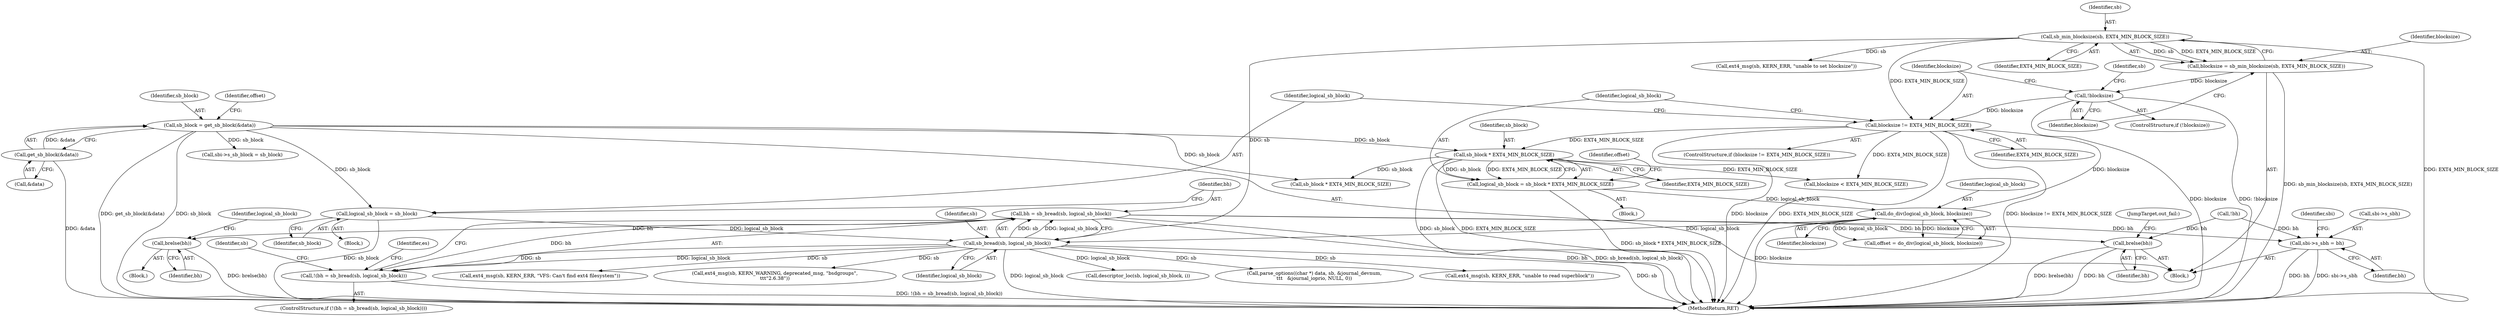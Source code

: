 digraph "0_linux_744692dc059845b2a3022119871846e74d4f6e11_16@API" {
"1000290" [label="(Call,bh = sb_bread(sb, logical_sb_block))"];
"1000292" [label="(Call,sb_bread(sb, logical_sb_block))"];
"1000256" [label="(Call,sb_min_blocksize(sb, EXT4_MIN_BLOCK_SIZE))"];
"1000285" [label="(Call,logical_sb_block = sb_block)"];
"1000129" [label="(Call,sb_block = get_sb_block(&data))"];
"1000131" [label="(Call,get_sb_block(&data))"];
"1000280" [label="(Call,do_div(logical_sb_block, blocksize))"];
"1000273" [label="(Call,logical_sb_block = sb_block * EXT4_MIN_BLOCK_SIZE)"];
"1000275" [label="(Call,sb_block * EXT4_MIN_BLOCK_SIZE)"];
"1000269" [label="(Call,blocksize != EXT4_MIN_BLOCK_SIZE)"];
"1000260" [label="(Call,!blocksize)"];
"1000254" [label="(Call,blocksize = sb_min_blocksize(sb, EXT4_MIN_BLOCK_SIZE))"];
"1000289" [label="(Call,!(bh = sb_bread(sb, logical_sb_block)))"];
"1000616" [label="(Call,brelse(bh))"];
"1000879" [label="(Call,sbi->s_sbh = bh)"];
"1002112" [label="(Call,brelse(bh))"];
"1000270" [label="(Identifier,blocksize)"];
"1000288" [label="(ControlStructure,if (!(bh = sb_bread(sb, logical_sb_block))))"];
"1001233" [label="(Call,descriptor_loc(sb, logical_sb_block, i))"];
"1000271" [label="(Identifier,EXT4_MIN_BLOCK_SIZE)"];
"1000137" [label="(Identifier,offset)"];
"1000634" [label="(Call,!bh)"];
"1000292" [label="(Call,sb_bread(sb, logical_sb_block))"];
"1000263" [label="(Call,ext4_msg(sb, KERN_ERR, \"unable to set blocksize\"))"];
"1000286" [label="(Identifier,logical_sb_block)"];
"1002114" [label="(JumpTarget,out_fail:)"];
"1000617" [label="(Identifier,bh)"];
"1000268" [label="(ControlStructure,if (blocksize != EXT4_MIN_BLOCK_SIZE))"];
"1000279" [label="(Identifier,offset)"];
"1002113" [label="(Identifier,bh)"];
"1002112" [label="(Call,brelse(bh))"];
"1000274" [label="(Identifier,logical_sb_block)"];
"1000260" [label="(Call,!blocksize)"];
"1000285" [label="(Call,logical_sb_block = sb_block)"];
"1000886" [label="(Identifier,sbi)"];
"1000273" [label="(Call,logical_sb_block = sb_block * EXT4_MIN_BLOCK_SIZE)"];
"1000513" [label="(Call,parse_options((char *) data, sb, &journal_devnum,\n\t\t\t   &journal_ioprio, NULL, 0))"];
"1000290" [label="(Call,bh = sb_bread(sb, logical_sb_block))"];
"1000620" [label="(Call,sb_block * EXT4_MIN_BLOCK_SIZE)"];
"1000130" [label="(Identifier,sb_block)"];
"1000272" [label="(Block,)"];
"1000883" [label="(Identifier,bh)"];
"1000275" [label="(Call,sb_block * EXT4_MIN_BLOCK_SIZE)"];
"1000132" [label="(Call,&data)"];
"1000289" [label="(Call,!(bh = sb_bread(sb, logical_sb_block)))"];
"1000120" [label="(Block,)"];
"1000297" [label="(Identifier,sb)"];
"1000880" [label="(Call,sbi->s_sbh)"];
"1000261" [label="(Identifier,blocksize)"];
"1000296" [label="(Call,ext4_msg(sb, KERN_ERR, \"unable to read superblock\"))"];
"1000281" [label="(Identifier,logical_sb_block)"];
"1000131" [label="(Call,get_sb_block(&data))"];
"1000220" [label="(Call,sbi->s_sb_block = sb_block)"];
"1000287" [label="(Identifier,sb_block)"];
"1000276" [label="(Identifier,sb_block)"];
"1000282" [label="(Identifier,blocksize)"];
"1000616" [label="(Call,brelse(bh))"];
"1000278" [label="(Call,offset = do_div(logical_sb_block, blocksize))"];
"1000302" [label="(Identifier,es)"];
"1000293" [label="(Identifier,sb)"];
"1000291" [label="(Identifier,bh)"];
"1000259" [label="(ControlStructure,if (!blocksize))"];
"1000277" [label="(Identifier,EXT4_MIN_BLOCK_SIZE)"];
"1000584" [label="(Call,blocksize < EXT4_MIN_BLOCK_SIZE)"];
"1000264" [label="(Identifier,sb)"];
"1000256" [label="(Call,sb_min_blocksize(sb, EXT4_MIN_BLOCK_SIZE))"];
"1000879" [label="(Call,sbi->s_sbh = bh)"];
"1000603" [label="(Block,)"];
"1000255" [label="(Identifier,blocksize)"];
"1001992" [label="(Call,ext4_msg(sb, KERN_ERR, \"VFS: Can't find ext4 filesystem\"))"];
"1000280" [label="(Call,do_div(logical_sb_block, blocksize))"];
"1000129" [label="(Call,sb_block = get_sb_block(&data))"];
"1000257" [label="(Identifier,sb)"];
"1000269" [label="(Call,blocksize != EXT4_MIN_BLOCK_SIZE)"];
"1000619" [label="(Identifier,logical_sb_block)"];
"1000254" [label="(Call,blocksize = sb_min_blocksize(sb, EXT4_MIN_BLOCK_SIZE))"];
"1000360" [label="(Call,ext4_msg(sb, KERN_WARNING, deprecated_msg, \"bsdgroups\",\n\t\t\t\"2.6.38\"))"];
"1000294" [label="(Identifier,logical_sb_block)"];
"1000284" [label="(Block,)"];
"1002129" [label="(MethodReturn,RET)"];
"1000258" [label="(Identifier,EXT4_MIN_BLOCK_SIZE)"];
"1000290" -> "1000289"  [label="AST: "];
"1000290" -> "1000292"  [label="CFG: "];
"1000291" -> "1000290"  [label="AST: "];
"1000292" -> "1000290"  [label="AST: "];
"1000289" -> "1000290"  [label="CFG: "];
"1000290" -> "1002129"  [label="DDG: bh"];
"1000290" -> "1002129"  [label="DDG: sb_bread(sb, logical_sb_block)"];
"1000290" -> "1000289"  [label="DDG: bh"];
"1000292" -> "1000290"  [label="DDG: sb"];
"1000292" -> "1000290"  [label="DDG: logical_sb_block"];
"1000290" -> "1000616"  [label="DDG: bh"];
"1000290" -> "1000879"  [label="DDG: bh"];
"1000290" -> "1002112"  [label="DDG: bh"];
"1000292" -> "1000294"  [label="CFG: "];
"1000293" -> "1000292"  [label="AST: "];
"1000294" -> "1000292"  [label="AST: "];
"1000292" -> "1002129"  [label="DDG: logical_sb_block"];
"1000292" -> "1002129"  [label="DDG: sb"];
"1000292" -> "1000289"  [label="DDG: sb"];
"1000292" -> "1000289"  [label="DDG: logical_sb_block"];
"1000256" -> "1000292"  [label="DDG: sb"];
"1000285" -> "1000292"  [label="DDG: logical_sb_block"];
"1000280" -> "1000292"  [label="DDG: logical_sb_block"];
"1000292" -> "1000296"  [label="DDG: sb"];
"1000292" -> "1000360"  [label="DDG: sb"];
"1000292" -> "1000513"  [label="DDG: sb"];
"1000292" -> "1001233"  [label="DDG: logical_sb_block"];
"1000292" -> "1001992"  [label="DDG: sb"];
"1000256" -> "1000254"  [label="AST: "];
"1000256" -> "1000258"  [label="CFG: "];
"1000257" -> "1000256"  [label="AST: "];
"1000258" -> "1000256"  [label="AST: "];
"1000254" -> "1000256"  [label="CFG: "];
"1000256" -> "1002129"  [label="DDG: EXT4_MIN_BLOCK_SIZE"];
"1000256" -> "1000254"  [label="DDG: sb"];
"1000256" -> "1000254"  [label="DDG: EXT4_MIN_BLOCK_SIZE"];
"1000256" -> "1000263"  [label="DDG: sb"];
"1000256" -> "1000269"  [label="DDG: EXT4_MIN_BLOCK_SIZE"];
"1000285" -> "1000284"  [label="AST: "];
"1000285" -> "1000287"  [label="CFG: "];
"1000286" -> "1000285"  [label="AST: "];
"1000287" -> "1000285"  [label="AST: "];
"1000291" -> "1000285"  [label="CFG: "];
"1000285" -> "1002129"  [label="DDG: sb_block"];
"1000129" -> "1000285"  [label="DDG: sb_block"];
"1000129" -> "1000120"  [label="AST: "];
"1000129" -> "1000131"  [label="CFG: "];
"1000130" -> "1000129"  [label="AST: "];
"1000131" -> "1000129"  [label="AST: "];
"1000137" -> "1000129"  [label="CFG: "];
"1000129" -> "1002129"  [label="DDG: sb_block"];
"1000129" -> "1002129"  [label="DDG: get_sb_block(&data)"];
"1000131" -> "1000129"  [label="DDG: &data"];
"1000129" -> "1000220"  [label="DDG: sb_block"];
"1000129" -> "1000275"  [label="DDG: sb_block"];
"1000129" -> "1000620"  [label="DDG: sb_block"];
"1000131" -> "1000132"  [label="CFG: "];
"1000132" -> "1000131"  [label="AST: "];
"1000131" -> "1002129"  [label="DDG: &data"];
"1000280" -> "1000278"  [label="AST: "];
"1000280" -> "1000282"  [label="CFG: "];
"1000281" -> "1000280"  [label="AST: "];
"1000282" -> "1000280"  [label="AST: "];
"1000278" -> "1000280"  [label="CFG: "];
"1000280" -> "1002129"  [label="DDG: blocksize"];
"1000280" -> "1000278"  [label="DDG: logical_sb_block"];
"1000280" -> "1000278"  [label="DDG: blocksize"];
"1000273" -> "1000280"  [label="DDG: logical_sb_block"];
"1000269" -> "1000280"  [label="DDG: blocksize"];
"1000273" -> "1000272"  [label="AST: "];
"1000273" -> "1000275"  [label="CFG: "];
"1000274" -> "1000273"  [label="AST: "];
"1000275" -> "1000273"  [label="AST: "];
"1000279" -> "1000273"  [label="CFG: "];
"1000273" -> "1002129"  [label="DDG: sb_block * EXT4_MIN_BLOCK_SIZE"];
"1000275" -> "1000273"  [label="DDG: sb_block"];
"1000275" -> "1000273"  [label="DDG: EXT4_MIN_BLOCK_SIZE"];
"1000275" -> "1000277"  [label="CFG: "];
"1000276" -> "1000275"  [label="AST: "];
"1000277" -> "1000275"  [label="AST: "];
"1000275" -> "1002129"  [label="DDG: sb_block"];
"1000275" -> "1002129"  [label="DDG: EXT4_MIN_BLOCK_SIZE"];
"1000269" -> "1000275"  [label="DDG: EXT4_MIN_BLOCK_SIZE"];
"1000275" -> "1000584"  [label="DDG: EXT4_MIN_BLOCK_SIZE"];
"1000275" -> "1000620"  [label="DDG: sb_block"];
"1000269" -> "1000268"  [label="AST: "];
"1000269" -> "1000271"  [label="CFG: "];
"1000270" -> "1000269"  [label="AST: "];
"1000271" -> "1000269"  [label="AST: "];
"1000274" -> "1000269"  [label="CFG: "];
"1000286" -> "1000269"  [label="CFG: "];
"1000269" -> "1002129"  [label="DDG: blocksize != EXT4_MIN_BLOCK_SIZE"];
"1000269" -> "1002129"  [label="DDG: blocksize"];
"1000269" -> "1002129"  [label="DDG: EXT4_MIN_BLOCK_SIZE"];
"1000260" -> "1000269"  [label="DDG: blocksize"];
"1000269" -> "1000584"  [label="DDG: EXT4_MIN_BLOCK_SIZE"];
"1000260" -> "1000259"  [label="AST: "];
"1000260" -> "1000261"  [label="CFG: "];
"1000261" -> "1000260"  [label="AST: "];
"1000264" -> "1000260"  [label="CFG: "];
"1000270" -> "1000260"  [label="CFG: "];
"1000260" -> "1002129"  [label="DDG: !blocksize"];
"1000260" -> "1002129"  [label="DDG: blocksize"];
"1000254" -> "1000260"  [label="DDG: blocksize"];
"1000254" -> "1000120"  [label="AST: "];
"1000255" -> "1000254"  [label="AST: "];
"1000261" -> "1000254"  [label="CFG: "];
"1000254" -> "1002129"  [label="DDG: sb_min_blocksize(sb, EXT4_MIN_BLOCK_SIZE)"];
"1000289" -> "1000288"  [label="AST: "];
"1000297" -> "1000289"  [label="CFG: "];
"1000302" -> "1000289"  [label="CFG: "];
"1000289" -> "1002129"  [label="DDG: !(bh = sb_bread(sb, logical_sb_block))"];
"1000616" -> "1000603"  [label="AST: "];
"1000616" -> "1000617"  [label="CFG: "];
"1000617" -> "1000616"  [label="AST: "];
"1000619" -> "1000616"  [label="CFG: "];
"1000616" -> "1002129"  [label="DDG: brelse(bh)"];
"1000879" -> "1000120"  [label="AST: "];
"1000879" -> "1000883"  [label="CFG: "];
"1000880" -> "1000879"  [label="AST: "];
"1000883" -> "1000879"  [label="AST: "];
"1000886" -> "1000879"  [label="CFG: "];
"1000879" -> "1002129"  [label="DDG: bh"];
"1000879" -> "1002129"  [label="DDG: sbi->s_sbh"];
"1000634" -> "1000879"  [label="DDG: bh"];
"1002112" -> "1000120"  [label="AST: "];
"1002112" -> "1002113"  [label="CFG: "];
"1002113" -> "1002112"  [label="AST: "];
"1002114" -> "1002112"  [label="CFG: "];
"1002112" -> "1002129"  [label="DDG: brelse(bh)"];
"1002112" -> "1002129"  [label="DDG: bh"];
"1000634" -> "1002112"  [label="DDG: bh"];
}
